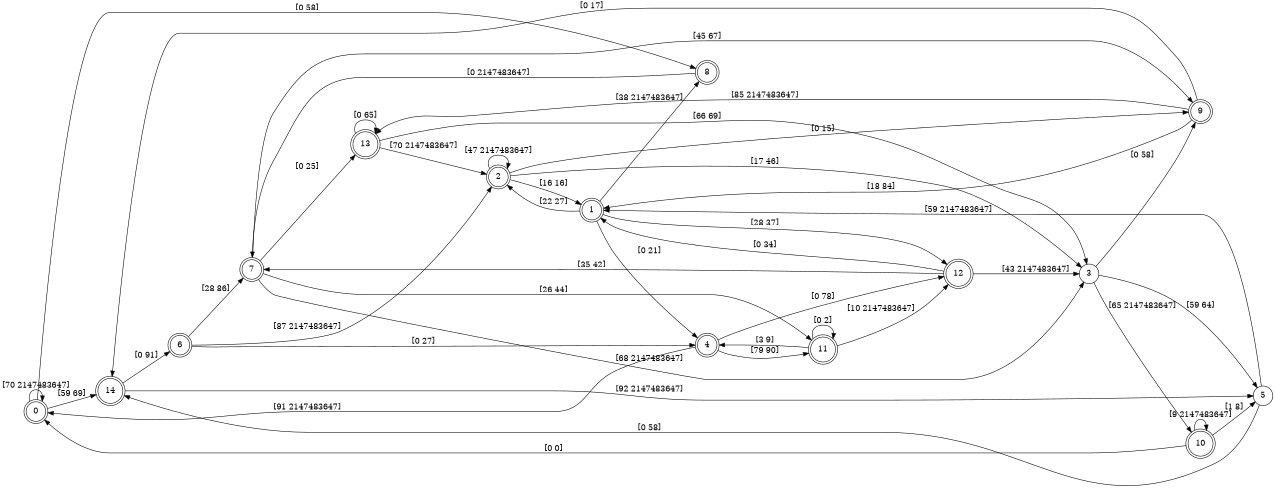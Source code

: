 digraph finite_state_machine { 
rankdir=LR; size="8.5"
 node [ shape = doublecircle]; 0; 7; 1; 4; 13; 6; 12; 2; 11; 9; 14; 10; 8;
node [ shape = circle ];

0 -> 0 [ label = "[70 2147483647]"];
0 -> 14 [ label = "[59 69]"];
0 -> 8 [ label = "[0 58]"];
7 -> 11 [ label = "[26 44]"];
7 -> 3 [ label = "[68 2147483647]"];
7 -> 13 [ label = "[0 25]"];
7 -> 9 [ label = "[45 67]"];
1 -> 12 [ label = "[28 37]"];
1 -> 2 [ label = "[22 27]"];
1 -> 4 [ label = "[0 21]"];
1 -> 8 [ label = "[38 2147483647]"];
4 -> 11 [ label = "[79 90]"];
4 -> 0 [ label = "[91 2147483647]"];
4 -> 12 [ label = "[0 78]"];
13 -> 2 [ label = "[70 2147483647]"];
13 -> 3 [ label = "[66 69]"];
13 -> 13 [ label = "[0 65]"];
6 -> 4 [ label = "[0 27]"];
6 -> 2 [ label = "[87 2147483647]"];
6 -> 7 [ label = "[28 86]"];
3 -> 9 [ label = "[0 58]"];
3 -> 10 [ label = "[65 2147483647]"];
3 -> 5 [ label = "[59 64]"];
12 -> 7 [ label = "[35 42]"];
12 -> 3 [ label = "[43 2147483647]"];
12 -> 1 [ label = "[0 34]"];
2 -> 1 [ label = "[16 16]"];
2 -> 9 [ label = "[0 15]"];
2 -> 2 [ label = "[47 2147483647]"];
2 -> 3 [ label = "[17 46]"];
11 -> 11 [ label = "[0 2]"];
11 -> 12 [ label = "[10 2147483647]"];
11 -> 4 [ label = "[3 9]"];
9 -> 1 [ label = "[18 84]"];
9 -> 14 [ label = "[0 17]"];
9 -> 13 [ label = "[85 2147483647]"];
5 -> 14 [ label = "[0 58]"];
5 -> 1 [ label = "[59 2147483647]"];
14 -> 5 [ label = "[92 2147483647]"];
14 -> 6 [ label = "[0 91]"];
10 -> 5 [ label = "[1 8]"];
10 -> 10 [ label = "[9 2147483647]"];
10 -> 0 [ label = "[0 0]"];
8 -> 7 [ label = "[0 2147483647]"];
}